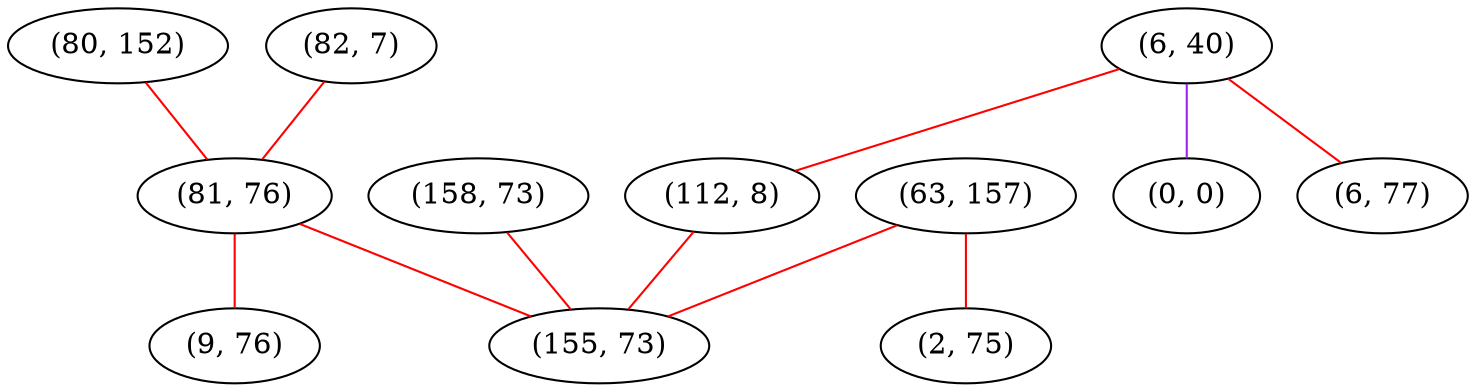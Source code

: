 graph "" {
"(80, 152)";
"(63, 157)";
"(6, 40)";
"(158, 73)";
"(112, 8)";
"(2, 75)";
"(0, 0)";
"(82, 7)";
"(6, 77)";
"(81, 76)";
"(155, 73)";
"(9, 76)";
"(80, 152)" -- "(81, 76)"  [color=red, key=0, weight=1];
"(63, 157)" -- "(155, 73)"  [color=red, key=0, weight=1];
"(63, 157)" -- "(2, 75)"  [color=red, key=0, weight=1];
"(6, 40)" -- "(0, 0)"  [color=purple, key=0, weight=4];
"(6, 40)" -- "(112, 8)"  [color=red, key=0, weight=1];
"(6, 40)" -- "(6, 77)"  [color=red, key=0, weight=1];
"(158, 73)" -- "(155, 73)"  [color=red, key=0, weight=1];
"(112, 8)" -- "(155, 73)"  [color=red, key=0, weight=1];
"(82, 7)" -- "(81, 76)"  [color=red, key=0, weight=1];
"(81, 76)" -- "(155, 73)"  [color=red, key=0, weight=1];
"(81, 76)" -- "(9, 76)"  [color=red, key=0, weight=1];
}
